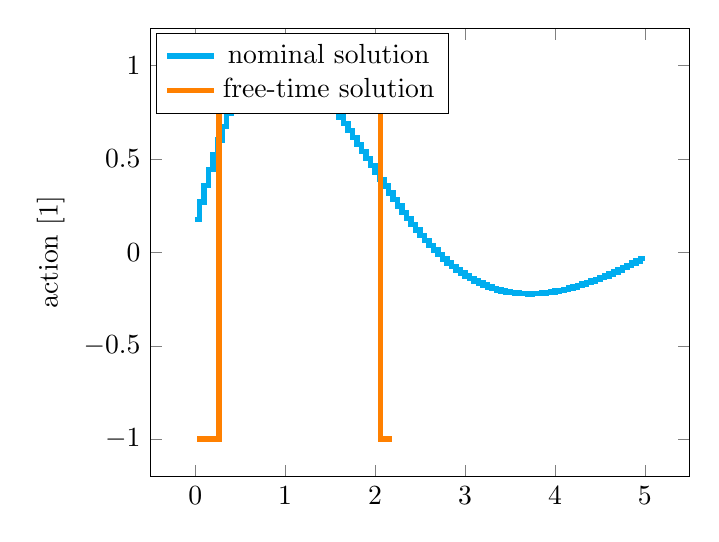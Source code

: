 \begin{tikzpicture}[]
\begin{axis}[
  legend style = {{at={(0.01,0.99)},anchor=north west}},
  ylabel = {action [1]},
  axis equal image = {false},
  hide axis = {false}
]

\addplot+[
  mark = {none},
  const plot, color=cyan, line width=2pt
] coordinates {
  (0.0, 0.176)
  (0.05, 0.27)
  (0.1, 0.359)
  (0.15, 0.444)
  (0.2, 0.525)
  (0.25, 0.602)
  (0.3, 0.675)
  (0.35, 0.746)
  (0.4, 0.813)
  (0.45, 0.877)
  (0.5, 0.933)
  (0.55, 0.978)
  (0.6, 1.0)
  (0.65, 1.0)
  (0.7, 1.0)
  (0.75, 1.0)
  (0.8, 1.0)
  (0.85, 1.0)
  (0.9, 1.0)
  (0.95, 1.0)
  (1.0, 1.0)
  (1.05, 1.0)
  (1.1, 1.0)
  (1.15, 1.0)
  (1.2, 0.971)
  (1.25, 0.946)
  (1.3, 0.919)
  (1.35, 0.89)
  (1.4, 0.86)
  (1.45, 0.828)
  (1.5, 0.794)
  (1.55, 0.76)
  (1.6, 0.725)
  (1.65, 0.689)
  (1.7, 0.652)
  (1.75, 0.615)
  (1.8, 0.578)
  (1.85, 0.54)
  (1.9, 0.502)
  (1.95, 0.465)
  (2.0, 0.427)
  (2.05, 0.39)
  (2.1, 0.354)
  (2.15, 0.318)
  (2.2, 0.282)
  (2.25, 0.248)
  (2.3, 0.214)
  (2.35, 0.182)
  (2.4, 0.15)
  (2.45, 0.12)
  (2.5, 0.091)
  (2.55, 0.063)
  (2.6, 0.037)
  (2.65, 0.012)
  (2.7, -0.012)
  (2.75, -0.035)
  (2.8, -0.056)
  (2.85, -0.075)
  (2.9, -0.093)
  (2.95, -0.11)
  (3.0, -0.126)
  (3.05, -0.14)
  (3.1, -0.153)
  (3.15, -0.165)
  (3.2, -0.175)
  (3.25, -0.185)
  (3.3, -0.193)
  (3.35, -0.2)
  (3.4, -0.206)
  (3.45, -0.211)
  (3.5, -0.215)
  (3.55, -0.218)
  (3.6, -0.22)
  (3.65, -0.221)
  (3.7, -0.222)
  (3.75, -0.221)
  (3.8, -0.22)
  (3.85, -0.218)
  (3.9, -0.215)
  (3.95, -0.212)
  (4.0, -0.208)
  (4.05, -0.203)
  (4.1, -0.198)
  (4.15, -0.192)
  (4.2, -0.185)
  (4.25, -0.178)
  (4.3, -0.17)
  (4.35, -0.162)
  (4.4, -0.154)
  (4.45, -0.145)
  (4.5, -0.135)
  (4.55, -0.125)
  (4.6, -0.115)
  (4.65, -0.104)
  (4.7, -0.093)
  (4.75, -0.082)
  (4.8, -0.07)
  (4.85, -0.058)
  (4.9, -0.046)
  (4.95, -0.033)
  (5.0, -0.033)
};
\addlegendentry{{}{nominal solution}}

\addplot+[
  mark = {none},
  const plot, color=orange, line width=2pt
] coordinates {
  (0.022, -1.0)
  (0.044, -1.0)
  (0.066, -1.0)
  (0.088, -1.0)
  (0.11, -1.0)
  (0.132, -1.0)
  (0.154, -1.0)
  (0.176, -1.0)
  (0.198, -1.0)
  (0.22, -1.0)
  (0.242, -1.0)
  (0.264, 1.0)
  (0.286, 1.0)
  (0.308, 1.0)
  (0.33, 1.0)
  (0.352, 1.0)
  (0.374, 1.0)
  (0.396, 1.0)
  (0.418, 1.0)
  (0.44, 1.0)
  (0.462, 1.0)
  (0.484, 1.0)
  (0.506, 1.0)
  (0.528, 1.0)
  (0.55, 1.0)
  (0.572, 1.0)
  (0.594, 1.0)
  (0.616, 1.0)
  (0.638, 1.0)
  (0.66, 1.0)
  (0.682, 1.0)
  (0.704, 1.0)
  (0.726, 1.0)
  (0.748, 1.0)
  (0.77, 1.0)
  (0.792, 1.0)
  (0.814, 1.0)
  (0.836, 1.0)
  (0.858, 1.0)
  (0.88, 1.0)
  (0.902, 1.0)
  (0.924, 1.0)
  (0.946, 1.0)
  (0.968, 1.0)
  (0.99, 1.0)
  (1.012, 1.0)
  (1.034, 1.0)
  (1.056, 1.0)
  (1.078, 1.0)
  (1.1, 1.0)
  (1.122, 1.0)
  (1.144, 1.0)
  (1.166, 1.0)
  (1.188, 1.0)
  (1.21, 1.0)
  (1.232, 1.0)
  (1.254, 1.0)
  (1.275, 1.0)
  (1.297, 1.0)
  (1.319, 1.0)
  (1.341, 1.0)
  (1.363, 1.0)
  (1.385, 1.0)
  (1.407, 1.0)
  (1.429, 1.0)
  (1.451, 1.0)
  (1.472, 1.0)
  (1.494, 1.0)
  (1.516, 1.0)
  (1.538, 1.0)
  (1.56, 1.0)
  (1.582, 1.0)
  (1.603, 1.0)
  (1.625, 1.0)
  (1.647, 1.0)
  (1.669, 1.0)
  (1.69, 1.0)
  (1.712, 1.0)
  (1.734, 1.0)
  (1.756, 1.0)
  (1.777, 1.0)
  (1.799, 1.0)
  (1.821, 1.0)
  (1.843, 1.0)
  (1.864, 1.0)
  (1.886, 1.0)
  (1.908, 1.0)
  (1.929, 1.0)
  (1.951, 1.0)
  (1.973, 1.0)
  (1.994, 1.0)
  (2.016, 1.0)
  (2.037, 1.0)
  (2.059, -1.0)
  (2.081, -1.0)
  (2.102, -1.0)
  (2.124, -1.0)
  (2.145, -1.0)
  (2.167, -1.0)
  (2.189, -1.0)
  (2.189, -1.0)
};
\addlegendentry{{}{free-time solution}}

\end{axis}
\end{tikzpicture}
